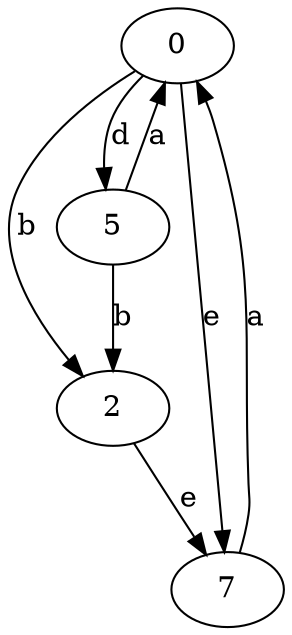 strict digraph  {
0;
2;
5;
7;
0 -> 2  [label=b];
0 -> 5  [label=d];
0 -> 7  [label=e];
2 -> 7  [label=e];
5 -> 0  [label=a];
5 -> 2  [label=b];
7 -> 0  [label=a];
}
